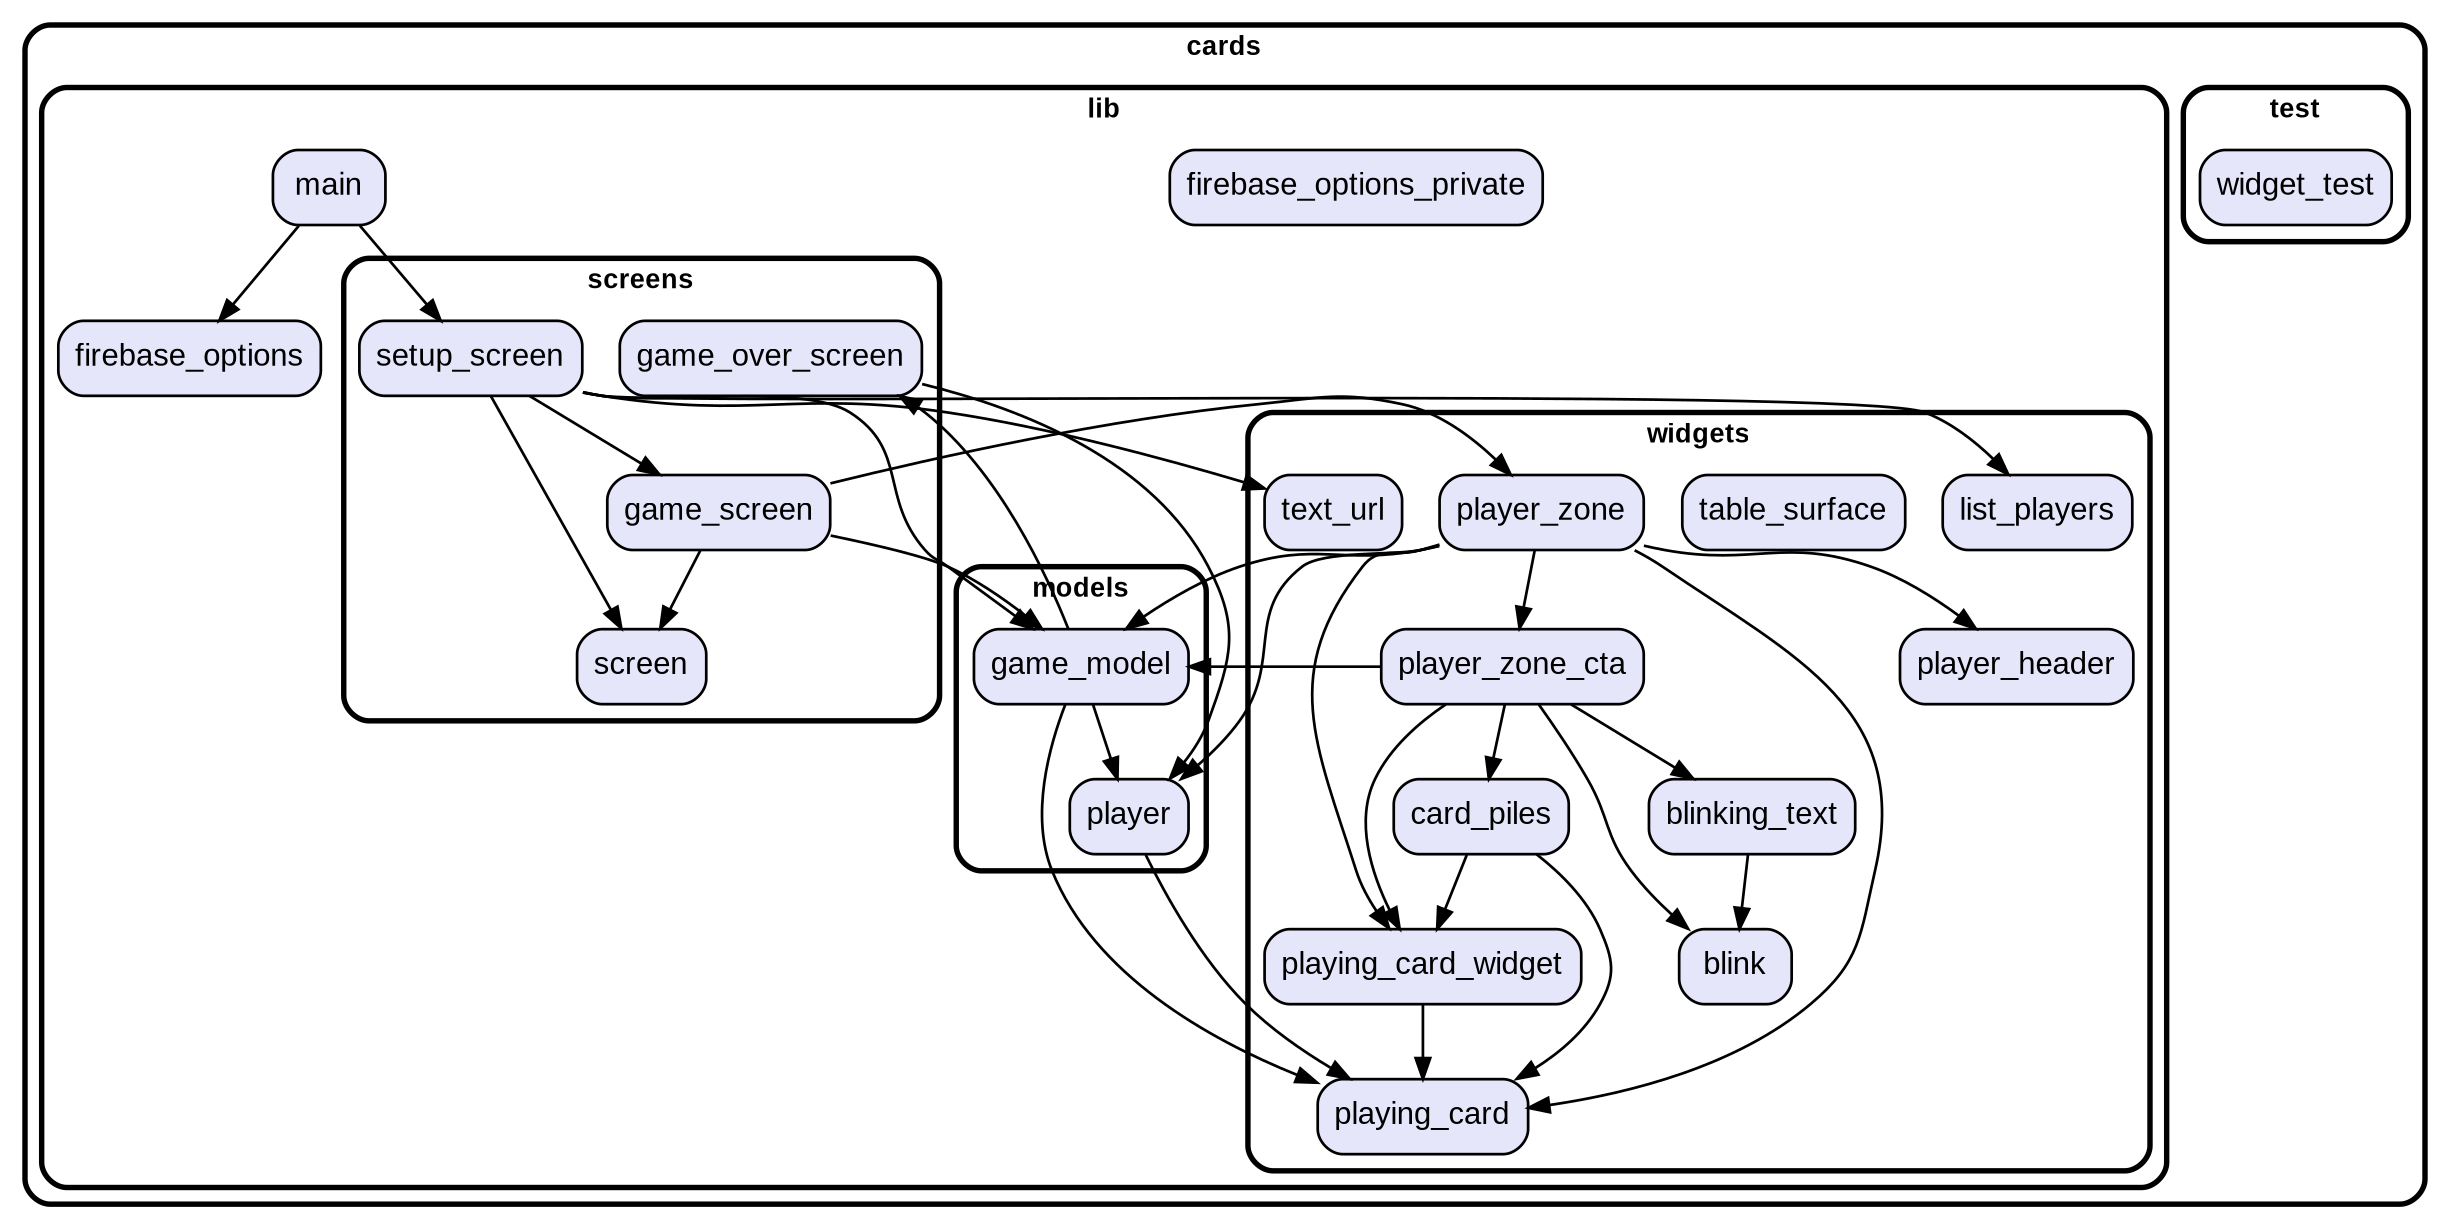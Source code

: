 digraph "" {
  graph [style=rounded fontname="Arial Black" fontsize=13 penwidth=2.6];
  node [shape=rect style="filled,rounded" fontname=Arial fontsize=15 fillcolor=Lavender penwidth=1.3];
  edge [penwidth=1.3];
  "/test/widget_test.dart" [label="widget_test"];
  "/lib/firebase_options_private.dart" [label="firebase_options_private"];
  "/lib/firebase_options.dart" [label="firebase_options"];
  "/lib/models/game_model.dart" [label="game_model"];
  "/lib/models/player.dart" [label="player"];
  "/lib/screens/game_screen.dart" [label="game_screen"];
  "/lib/screens/game_over_screen.dart" [label="game_over_screen"];
  "/lib/screens/setup_screen.dart" [label="setup_screen"];
  "/lib/screens/screen.dart" [label="screen"];
  "/lib/main.dart" [label="main"];
  "/lib/widgets/blink.dart" [label="blink"];
  "/lib/widgets/list_players.dart" [label="list_players"];
  "/lib/widgets/playing_card_widget.dart" [label="playing_card_widget"];
  "/lib/widgets/table_surface.dart" [label="table_surface"];
  "/lib/widgets/blinking_text.dart" [label="blinking_text"];
  "/lib/widgets/player_zone.dart" [label="player_zone"];
  "/lib/widgets/playing_card.dart" [label="playing_card"];
  "/lib/widgets/card_piles.dart" [label="card_piles"];
  "/lib/widgets/player_zone_cta.dart" [label="player_zone_cta"];
  "/lib/widgets/player_header.dart" [label="player_header"];
  "/lib/widgets/text_url.dart" [label="text_url"];
  subgraph "cluster~" {
    label="cards";
    subgraph "cluster~/test" {
      label="test";
      "/test/widget_test.dart";
    }
    subgraph "cluster~/lib" {
      label="lib";
      "/lib/firebase_options_private.dart";
      "/lib/firebase_options.dart";
      "/lib/main.dart";
      subgraph "cluster~/lib/models" {
        label="models";
        "/lib/models/game_model.dart";
        "/lib/models/player.dart";
      }
      subgraph "cluster~/lib/screens" {
        label="screens";
        "/lib/screens/game_screen.dart";
        "/lib/screens/game_over_screen.dart";
        "/lib/screens/setup_screen.dart";
        "/lib/screens/screen.dart";
      }
      subgraph "cluster~/lib/widgets" {
        label="widgets";
        "/lib/widgets/blink.dart";
        "/lib/widgets/list_players.dart";
        "/lib/widgets/playing_card_widget.dart";
        "/lib/widgets/table_surface.dart";
        "/lib/widgets/blinking_text.dart";
        "/lib/widgets/player_zone.dart";
        "/lib/widgets/playing_card.dart";
        "/lib/widgets/card_piles.dart";
        "/lib/widgets/player_zone_cta.dart";
        "/lib/widgets/player_header.dart";
        "/lib/widgets/text_url.dart";
      }
    }
  }
  "/lib/models/game_model.dart" -> "/lib/models/player.dart";
  "/lib/models/game_model.dart" -> "/lib/screens/game_over_screen.dart";
  "/lib/models/game_model.dart" -> "/lib/widgets/playing_card.dart";
  "/lib/models/player.dart" -> "/lib/widgets/playing_card.dart";
  "/lib/screens/game_screen.dart" -> "/lib/models/game_model.dart";
  "/lib/screens/game_screen.dart" -> "/lib/screens/screen.dart";
  "/lib/screens/game_screen.dart" -> "/lib/widgets/player_zone.dart";
  "/lib/screens/game_over_screen.dart" -> "/lib/models/player.dart";
  "/lib/screens/setup_screen.dart" -> "/lib/models/game_model.dart";
  "/lib/screens/setup_screen.dart" -> "/lib/screens/game_screen.dart";
  "/lib/screens/setup_screen.dart" -> "/lib/screens/screen.dart";
  "/lib/screens/setup_screen.dart" -> "/lib/widgets/list_players.dart";
  "/lib/screens/setup_screen.dart" -> "/lib/widgets/text_url.dart";
  "/lib/main.dart" -> "/lib/firebase_options.dart";
  "/lib/main.dart" -> "/lib/screens/setup_screen.dart";
  "/lib/widgets/playing_card_widget.dart" -> "/lib/widgets/playing_card.dart";
  "/lib/widgets/blinking_text.dart" -> "/lib/widgets/blink.dart";
  "/lib/widgets/player_zone.dart" -> "/lib/models/game_model.dart";
  "/lib/widgets/player_zone.dart" -> "/lib/models/player.dart";
  "/lib/widgets/player_zone.dart" -> "/lib/widgets/player_header.dart";
  "/lib/widgets/player_zone.dart" -> "/lib/widgets/player_zone_cta.dart";
  "/lib/widgets/player_zone.dart" -> "/lib/widgets/playing_card.dart";
  "/lib/widgets/player_zone.dart" -> "/lib/widgets/playing_card_widget.dart";
  "/lib/widgets/card_piles.dart" -> "/lib/widgets/playing_card.dart";
  "/lib/widgets/card_piles.dart" -> "/lib/widgets/playing_card_widget.dart";
  "/lib/widgets/player_zone_cta.dart" -> "/lib/models/game_model.dart";
  "/lib/widgets/player_zone_cta.dart" -> "/lib/widgets/blink.dart";
  "/lib/widgets/player_zone_cta.dart" -> "/lib/widgets/blinking_text.dart";
  "/lib/widgets/player_zone_cta.dart" -> "/lib/widgets/card_piles.dart";
  "/lib/widgets/player_zone_cta.dart" -> "/lib/widgets/playing_card_widget.dart";
}
